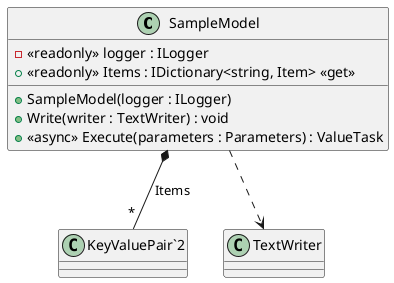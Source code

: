 @startuml SampleModel
class SampleModel  {
    - <<readonly>> logger : ILogger
    + <<readonly>> Items : IDictionary<string, Item> <<get>>
    + SampleModel(logger : ILogger)
    + Write(writer : TextWriter) : void
    + <<async>> Execute(parameters : Parameters) : ValueTask
}
SampleModel *-- "*" "KeyValuePair`2" : Items
SampleModel ..> TextWriter
@enduml
